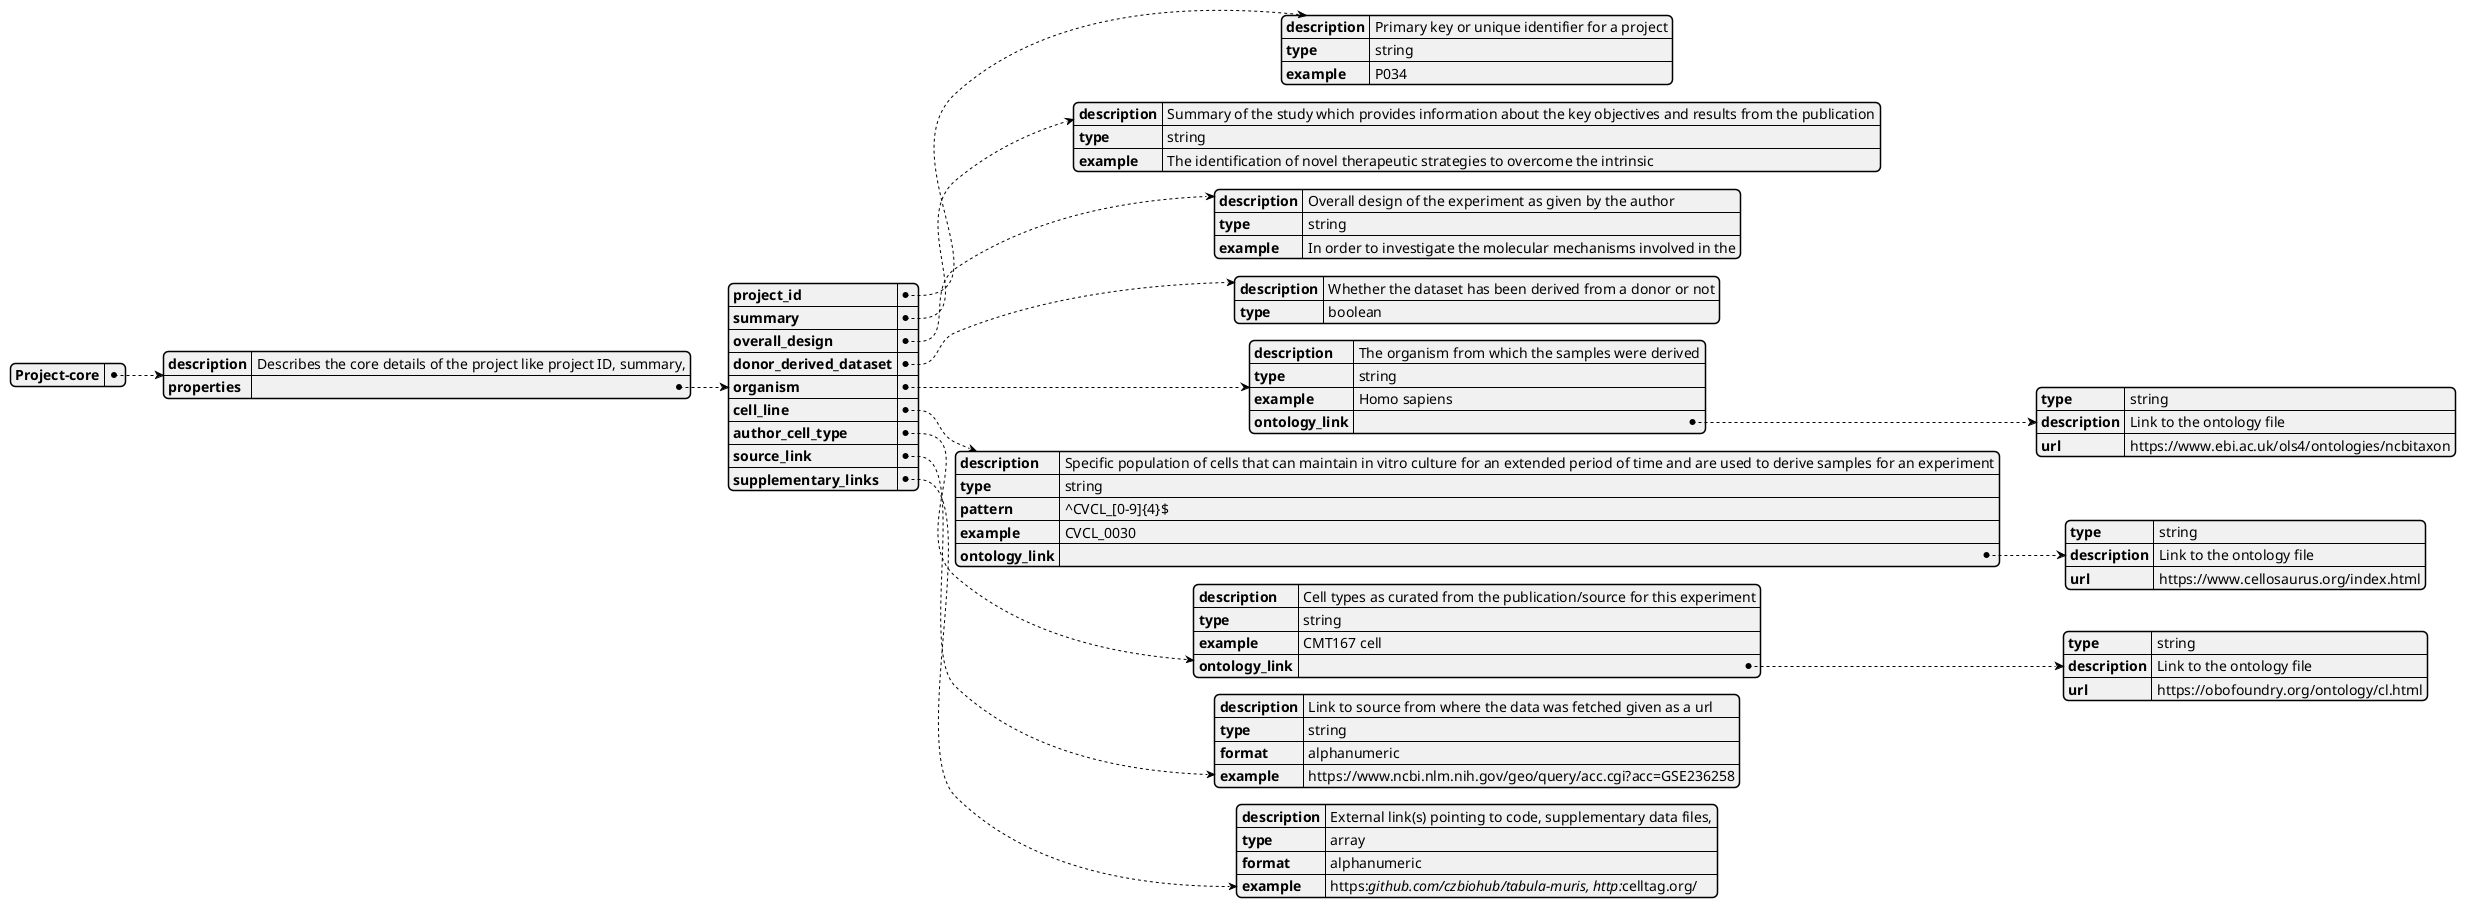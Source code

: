 @startyaml Project-core  
  Project-core:
    description: Describes the core details of the project like project ID, summary,
      overall design, publication related details and any other supplementary links
      associated with the project
    properties:
        project_id:
          description: Primary key or unique identifier for a project
          type: string
          example: P034
        summary:
          description: Summary of the study which provides information about the key objectives and results from the publication
          type: string
          example: The identification of novel therapeutic strategies to overcome the intrinsic 
              or acquired resistance to trametinib in mutant KRAS lung adenocarcinoma (LUAD) is a major challenge. 
              This study analyzes the effects of trametinib in Id1, a key factor involved in the oncogenic KRAS 
              pathway, and investigates the Id1 role in acquire resistance and synergy with immunotherapy in KRAS-driven 
              LUAD. Restoring the antitumor immune response by blocking programmed-cell death protein 1 (PD-1) and 
              programmed-cell death-ligand 1 (PD-L1) pathway represents a major breakthrough in non-small-cell lung 
              cancer (NSCLC) treatment. Nevertheless, a high proportion of LUAD patients with KRAS alterations remain 
              refractory to this therapy.
        overall_design:
          description: Overall design of the experiment as given by the author
          type: string
          example: In order to investigate the molecular mechanisms involved in the
              trametinib-mediated Id1 downregulation, a global transcriptomic profiling
              using RNA sequencing analysis was performed on murine CMT167 and KLA lung
              cancer cells treated or not with trametinib
        donor_derived_dataset:
          description: Whether the dataset has been derived from a donor or not
          type: boolean
        organism:
          description: The organism from which the samples were derived
          type: string
          example: Homo sapiens
          ontology_link:
            type: string
            description: Link to the ontology file
            url: https://www.ebi.ac.uk/ols4/ontologies/ncbitaxon
        cell_line:
          description: Specific population of cells that can maintain in vitro culture for an extended period of time and are used to derive samples for an experiment
          type: string
          pattern: "^CVCL_[0-9]{4}$"
          example: CVCL_0030
          ontology_link:
            type: string
            description: Link to the ontology file
            url: https://www.cellosaurus.org/index.html
        author_cell_type:
          description: Cell types as curated from the publication/source for this experiment
          type: string
          example: CMT167 cell
          ontology_link:
            type: string
            description: Link to the ontology file
            url: https://obofoundry.org/ontology/cl.html
        source_link:
          description: Link to source from where the data was fetched given as a url
          type: string
          format: alphanumeric
          example: https://www.ncbi.nlm.nih.gov/geo/query/acc.cgi?acc=GSE236258
        supplementary_links:
          description: External link(s) pointing to code, supplementary data files,
            or analysis files associated with the project which will not be uploaded
          type: array
          format: alphanumeric
          example: https://github.com/czbiohub/tabula-muris, http://celltag.org/
@endyaml